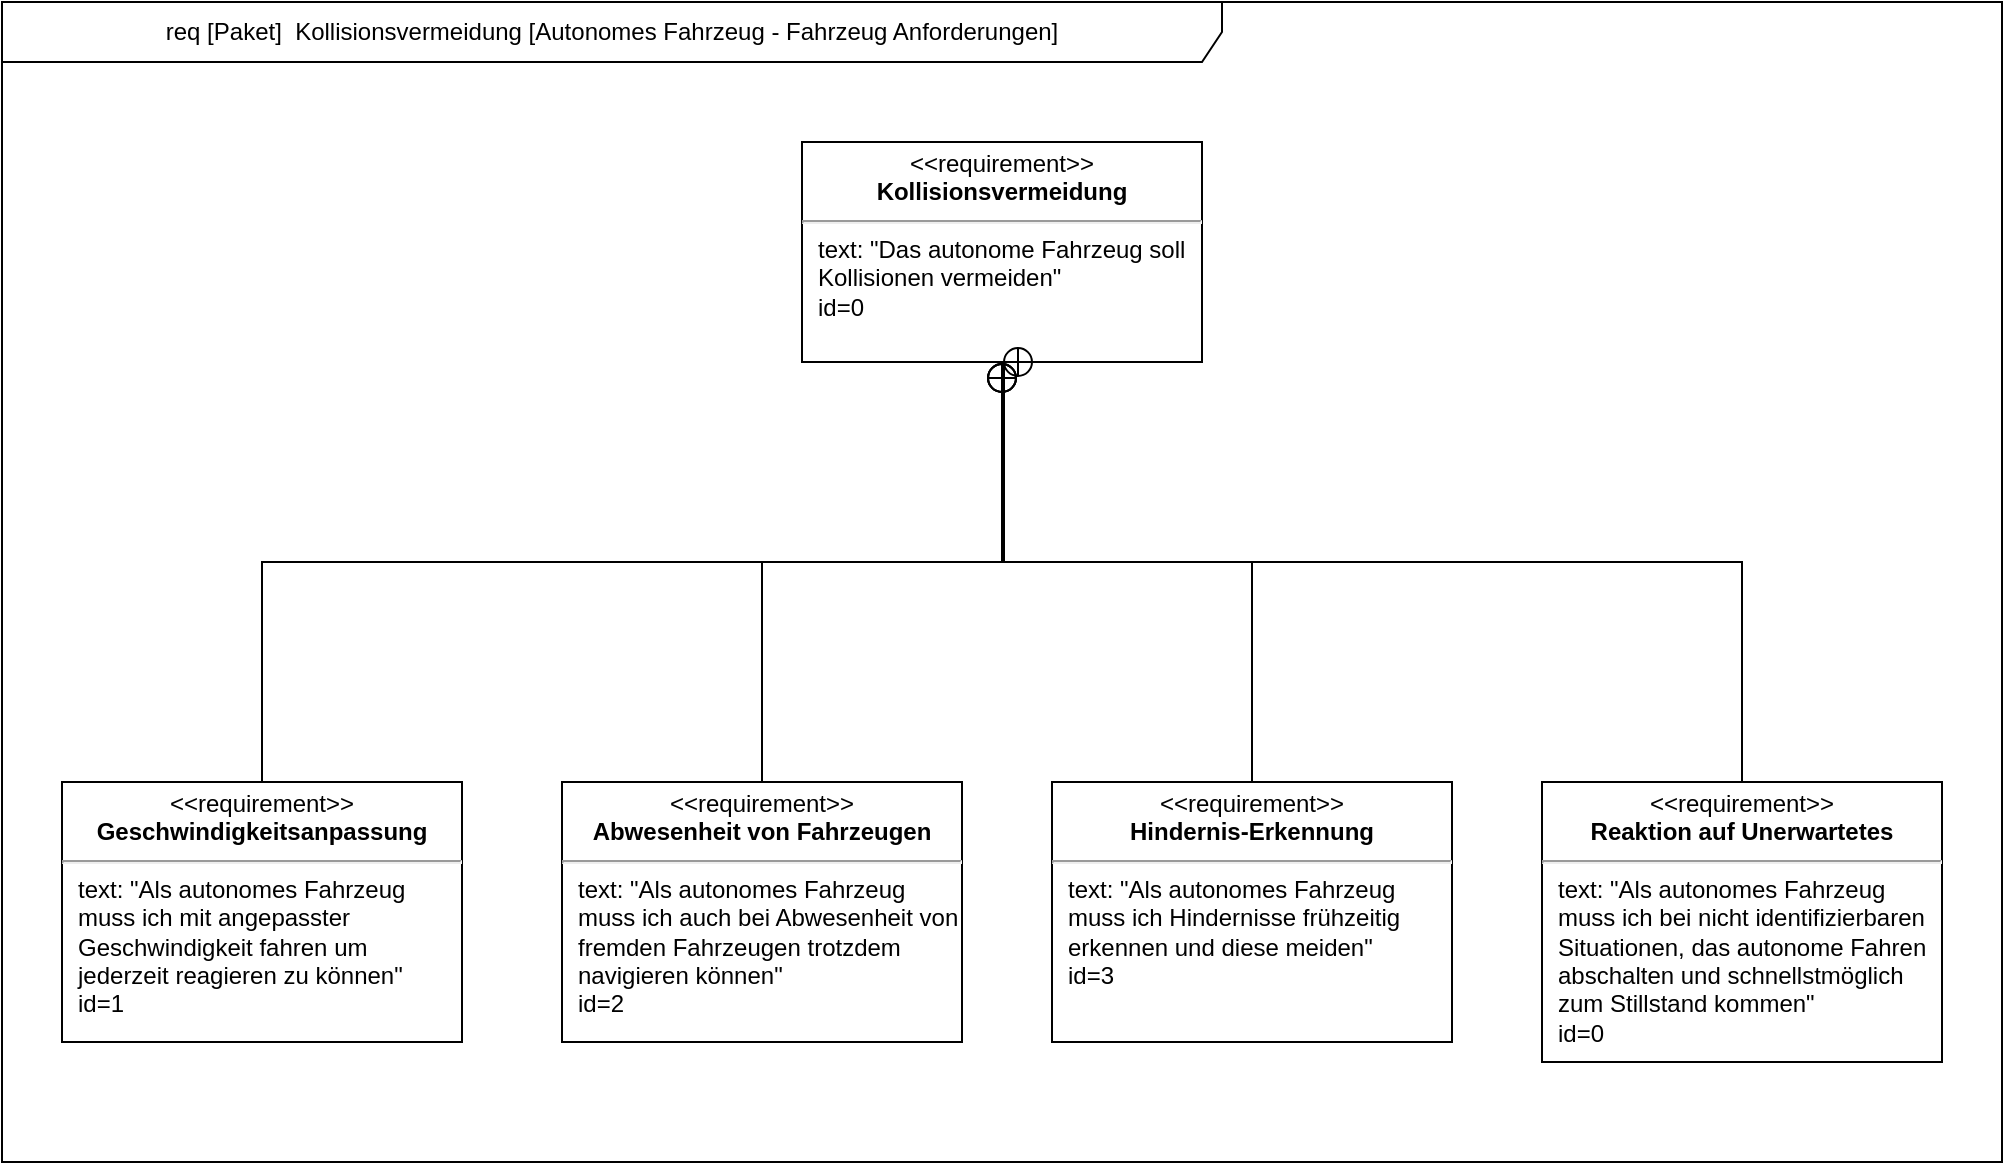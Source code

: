 <mxfile version="22.1.21" type="device">
  <diagram name="Seite-1" id="_XKiMnRKuYHMGs8o5DEB">
    <mxGraphModel dx="1434" dy="805" grid="1" gridSize="10" guides="1" tooltips="1" connect="1" arrows="1" fold="1" page="1" pageScale="1" pageWidth="827" pageHeight="1169" math="0" shadow="0">
      <root>
        <mxCell id="0" />
        <mxCell id="1" parent="0" />
        <mxCell id="Nzqc8Aru7XShmCsR6fFq-1" value="req [Paket]&amp;nbsp; Kollisionsvermeidung [Autonomes Fahrzeug -&amp;nbsp;Fahrzeug Anforderungen]" style="shape=umlFrame;whiteSpace=wrap;html=1;pointerEvents=0;width=610;height=30;" parent="1" vertex="1">
          <mxGeometry x="260" y="260" width="1000" height="580" as="geometry" />
        </mxCell>
        <mxCell id="Nzqc8Aru7XShmCsR6fFq-2" value="&lt;p style=&quot;margin:0px;margin-top:4px;text-align:center;&quot;&gt;&amp;lt;&amp;lt;requirement&amp;gt;&amp;gt;&lt;br&gt;&lt;b&gt;Kollisionsvermeidung&lt;/b&gt;&lt;/p&gt;&lt;hr&gt;&lt;p style=&quot;margin:0px;margin-left:8px;text-align:left;&quot;&gt;text: &quot;Das autonome Fahrzeug soll Kollisionen vermeiden&quot;&lt;/p&gt;&lt;p style=&quot;margin:0px;margin-left:8px;text-align:left;&quot;&gt;id=0&lt;/p&gt;" style="shape=rect;html=1;overflow=fill;whiteSpace=wrap;" parent="1" vertex="1">
          <mxGeometry x="660" y="330" width="200" height="110" as="geometry" />
        </mxCell>
        <mxCell id="Nzqc8Aru7XShmCsR6fFq-10" style="edgeStyle=orthogonalEdgeStyle;rounded=0;orthogonalLoop=1;jettySize=auto;html=1;entryX=0.5;entryY=1;entryDx=0;entryDy=0;endArrow=circlePlus;endFill=0;" parent="1" source="Nzqc8Aru7XShmCsR6fFq-3" target="Nzqc8Aru7XShmCsR6fFq-2" edge="1">
          <mxGeometry relative="1" as="geometry">
            <Array as="points">
              <mxPoint x="1130" y="540" />
              <mxPoint x="760" y="540" />
            </Array>
          </mxGeometry>
        </mxCell>
        <mxCell id="Nzqc8Aru7XShmCsR6fFq-3" value="&lt;p style=&quot;margin:0px;margin-top:4px;text-align:center;&quot;&gt;&amp;lt;&amp;lt;requirement&amp;gt;&amp;gt;&lt;br&gt;&lt;b&gt;Reaktion auf Unerwartetes&lt;/b&gt;&lt;/p&gt;&lt;hr&gt;&lt;p style=&quot;margin:0px;margin-left:8px;text-align:left;&quot;&gt;text: &quot;Als autonomes Fahrzeug muss ich bei nicht identifizierbaren Situationen, das autonome Fahren abschalten und schnellstmöglich zum Stillstand kommen&quot;&lt;/p&gt;&lt;p style=&quot;margin:0px;margin-left:8px;text-align:left;&quot;&gt;id=0&lt;/p&gt;" style="shape=rect;html=1;overflow=fill;whiteSpace=wrap;" parent="1" vertex="1">
          <mxGeometry x="1030" y="650" width="200" height="140" as="geometry" />
        </mxCell>
        <mxCell id="Nzqc8Aru7XShmCsR6fFq-9" style="edgeStyle=orthogonalEdgeStyle;rounded=0;orthogonalLoop=1;jettySize=auto;html=1;entryX=0.5;entryY=1;entryDx=0;entryDy=0;endArrow=circlePlus;endFill=0;" parent="1" source="Nzqc8Aru7XShmCsR6fFq-4" target="Nzqc8Aru7XShmCsR6fFq-2" edge="1">
          <mxGeometry relative="1" as="geometry">
            <Array as="points">
              <mxPoint x="885" y="540" />
              <mxPoint x="760" y="540" />
            </Array>
          </mxGeometry>
        </mxCell>
        <mxCell id="Nzqc8Aru7XShmCsR6fFq-4" value="&lt;p style=&quot;margin:0px;margin-top:4px;text-align:center;&quot;&gt;&amp;lt;&amp;lt;requirement&amp;gt;&amp;gt;&lt;br&gt;&lt;b&gt;Hindernis-Erkennung&lt;/b&gt;&lt;/p&gt;&lt;hr&gt;&lt;p style=&quot;margin:0px;margin-left:8px;text-align:left;&quot;&gt;text: &quot;Als autonomes Fahrzeug muss ich Hindernisse frühzeitig erkennen und diese meiden&quot;&lt;/p&gt;&lt;p style=&quot;margin:0px;margin-left:8px;text-align:left;&quot;&gt;id=3&lt;/p&gt;" style="shape=rect;html=1;overflow=fill;whiteSpace=wrap;" parent="1" vertex="1">
          <mxGeometry x="785" y="650" width="200" height="130" as="geometry" />
        </mxCell>
        <mxCell id="Nzqc8Aru7XShmCsR6fFq-7" style="edgeStyle=orthogonalEdgeStyle;rounded=0;orthogonalLoop=1;jettySize=auto;html=1;entryX=0.5;entryY=1;entryDx=0;entryDy=0;endArrow=circlePlus;endFill=0;" parent="1" source="Nzqc8Aru7XShmCsR6fFq-5" target="Nzqc8Aru7XShmCsR6fFq-2" edge="1">
          <mxGeometry relative="1" as="geometry">
            <Array as="points">
              <mxPoint x="390" y="540" />
              <mxPoint x="760" y="540" />
            </Array>
          </mxGeometry>
        </mxCell>
        <mxCell id="Nzqc8Aru7XShmCsR6fFq-5" value="&lt;p style=&quot;margin:0px;margin-top:4px;text-align:center;&quot;&gt;&amp;lt;&amp;lt;requirement&amp;gt;&amp;gt;&lt;br&gt;&lt;b&gt;Geschwindigkeitsanpassung&lt;/b&gt;&lt;/p&gt;&lt;hr&gt;&lt;p style=&quot;margin:0px;margin-left:8px;text-align:left;&quot;&gt;text: &quot;Als autonomes Fahrzeug muss ich mit angepasster Geschwindigkeit fahren um jederzeit reagieren zu können&quot;&lt;/p&gt;&lt;p style=&quot;margin:0px;margin-left:8px;text-align:left;&quot;&gt;id=1&lt;/p&gt;" style="shape=rect;html=1;overflow=fill;whiteSpace=wrap;" parent="1" vertex="1">
          <mxGeometry x="290" y="650" width="200" height="130" as="geometry" />
        </mxCell>
        <mxCell id="Nzqc8Aru7XShmCsR6fFq-8" style="edgeStyle=orthogonalEdgeStyle;rounded=0;orthogonalLoop=1;jettySize=auto;html=1;endArrow=circlePlus;endFill=0;" parent="1" source="Nzqc8Aru7XShmCsR6fFq-6" edge="1">
          <mxGeometry relative="1" as="geometry">
            <mxPoint x="760" y="440" as="targetPoint" />
            <Array as="points">
              <mxPoint x="640" y="540" />
              <mxPoint x="761" y="540" />
            </Array>
          </mxGeometry>
        </mxCell>
        <mxCell id="Nzqc8Aru7XShmCsR6fFq-6" value="&lt;p style=&quot;margin:0px;margin-top:4px;text-align:center;&quot;&gt;&amp;lt;&amp;lt;requirement&amp;gt;&amp;gt;&lt;br&gt;&lt;b&gt;Abwesenheit von Fahrzeugen&lt;/b&gt;&lt;/p&gt;&lt;hr&gt;&lt;p style=&quot;margin:0px;margin-left:8px;text-align:left;&quot;&gt;text: &quot;Als autonomes Fahrzeug muss ich auch bei Abwesenheit von fremden Fahrzeugen trotzdem navigieren können&quot;&lt;/p&gt;&lt;p style=&quot;margin:0px;margin-left:8px;text-align:left;&quot;&gt;id=2&lt;/p&gt;" style="shape=rect;html=1;overflow=fill;whiteSpace=wrap;" parent="1" vertex="1">
          <mxGeometry x="540" y="650" width="200" height="130" as="geometry" />
        </mxCell>
      </root>
    </mxGraphModel>
  </diagram>
</mxfile>
